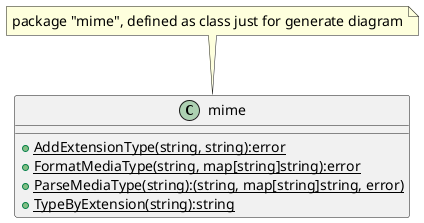 @startuml
skinparam {
	defaultFontName Tohama
	defaultFontSize 14
}

class mime {
	+{static} AddExtensionType(string, string):error
	+{static} FormatMediaType(string, map[string]string):error
	+{static} ParseMediaType(string):(string, map[string]string, error)
	+{static} TypeByExtension(string):string
}

note top of mime: package "mime", defined as class just for generate diagram

@enduml
